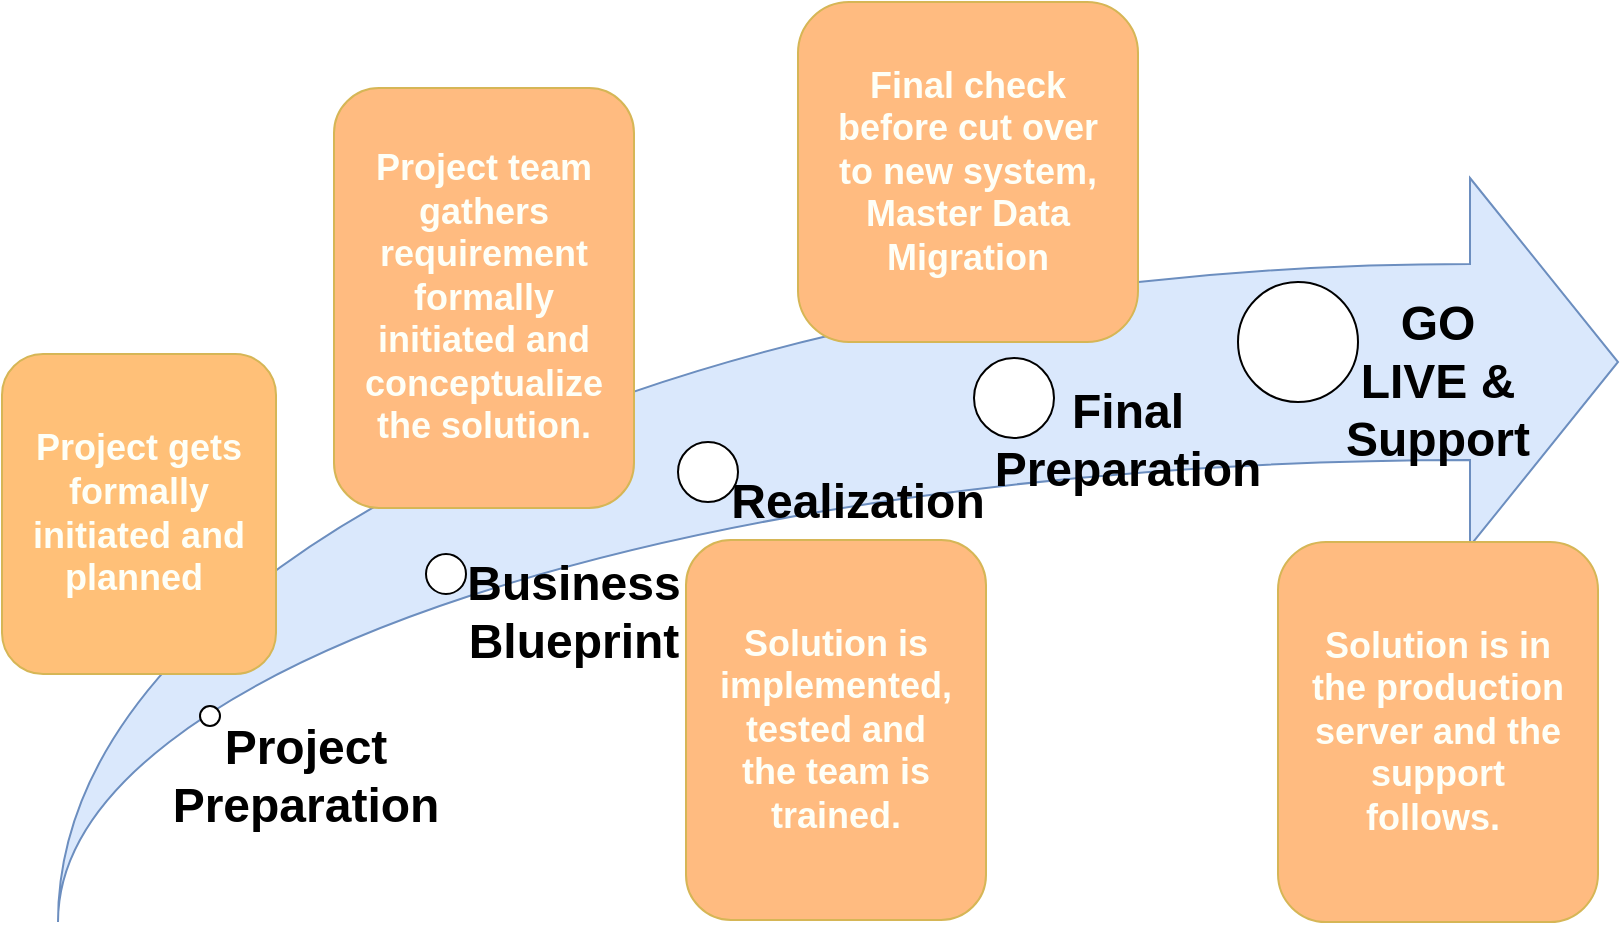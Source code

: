 <mxfile version="13.6.6" type="github">
  <diagram id="eaValxSXPdGNPWjf7hFO" name="Page-1">
    <mxGraphModel dx="868" dy="433" grid="1" gridSize="10" guides="1" tooltips="1" connect="1" arrows="1" fold="1" page="1" pageScale="1" pageWidth="827" pageHeight="1169" math="0" shadow="0">
      <root>
        <mxCell id="0" />
        <mxCell id="1" parent="0" />
        <mxCell id="7H0HyekD601WEjkAQri7-1" value="" style="html=1;shadow=0;dashed=0;align=center;verticalAlign=middle;shape=mxgraph.arrows2.jumpInArrow;dy=49;dx=74;arrowHead=184;fillColor=#dae8fc;strokeColor=#6c8ebf;" vertex="1" parent="1">
          <mxGeometry x="40" y="108" width="780" height="372" as="geometry" />
        </mxCell>
        <mxCell id="7H0HyekD601WEjkAQri7-3" value="&lt;font style=&quot;font-size: 18px&quot;&gt;&lt;b&gt;Project gets&lt;br&gt;formally&lt;br&gt;initiated and&lt;br&gt;planned&amp;nbsp;&lt;/b&gt;&lt;/font&gt;" style="rounded=1;whiteSpace=wrap;html=1;strokeColor=#d6b656;fillColor=#FFC078;fontColor=#FEFFF7;" vertex="1" parent="1">
          <mxGeometry x="12" y="196" width="137" height="160" as="geometry" />
        </mxCell>
        <mxCell id="7H0HyekD601WEjkAQri7-4" value="&lt;font style=&quot;font-size: 18px&quot;&gt;&lt;b&gt;Project team&lt;br&gt;gathers&lt;br&gt;requirement&lt;br&gt;formally&lt;br&gt;initiated and&lt;br&gt;conceptualize&lt;br&gt;the solution.&lt;/b&gt;&lt;/font&gt;" style="rounded=1;whiteSpace=wrap;html=1;strokeColor=#d6b656;fillColor=#FFBB80;fontColor=#FEFFF7;" vertex="1" parent="1">
          <mxGeometry x="178" y="63" width="150" height="210" as="geometry" />
        </mxCell>
        <mxCell id="7H0HyekD601WEjkAQri7-5" value="&lt;font style=&quot;font-size: 18px&quot;&gt;&lt;b&gt;Solution is in&lt;br&gt;the production&lt;br&gt;server and the&lt;br&gt;support&lt;br&gt;follows.&amp;nbsp;&lt;/b&gt;&lt;/font&gt;" style="rounded=1;whiteSpace=wrap;html=1;strokeColor=#d6b656;fillColor=#FFBB80;fontColor=#FEFFF7;" vertex="1" parent="1">
          <mxGeometry x="650" y="290" width="160" height="190" as="geometry" />
        </mxCell>
        <mxCell id="7H0HyekD601WEjkAQri7-6" value="&lt;font style=&quot;font-size: 18px&quot;&gt;&lt;b&gt;Solution is&lt;br&gt;implemented,&lt;br&gt;tested and&lt;br&gt;the team is&lt;br&gt;trained.&lt;/b&gt;&lt;/font&gt;" style="rounded=1;whiteSpace=wrap;html=1;strokeColor=#d6b656;fillColor=#FFBB80;fontColor=#FEFFF7;" vertex="1" parent="1">
          <mxGeometry x="354" y="289" width="150" height="190" as="geometry" />
        </mxCell>
        <mxCell id="7H0HyekD601WEjkAQri7-7" value="&lt;font style=&quot;font-size: 18px&quot;&gt;&lt;b&gt;Final check&lt;br&gt;before cut over&lt;br&gt;to new system,&lt;br&gt;Master Data&lt;br&gt;Migration&lt;/b&gt;&lt;/font&gt;" style="rounded=1;whiteSpace=wrap;html=1;strokeColor=#d6b656;fillColor=#FFBB80;fontColor=#FEFFF7;" vertex="1" parent="1">
          <mxGeometry x="410" y="20" width="170" height="170" as="geometry" />
        </mxCell>
        <mxCell id="7H0HyekD601WEjkAQri7-8" value="" style="ellipse;whiteSpace=wrap;html=1;aspect=fixed;" vertex="1" parent="1">
          <mxGeometry x="111" y="372" width="10" height="10" as="geometry" />
        </mxCell>
        <mxCell id="7H0HyekD601WEjkAQri7-10" value="&lt;font style=&quot;font-size: 24px&quot;&gt;&lt;b&gt;Project &lt;br&gt;Preparation&lt;/b&gt;&lt;/font&gt;" style="text;html=1;strokeColor=none;fillColor=none;align=center;verticalAlign=middle;whiteSpace=wrap;rounded=0;" vertex="1" parent="1">
          <mxGeometry x="110" y="397" width="108" height="20" as="geometry" />
        </mxCell>
        <mxCell id="7H0HyekD601WEjkAQri7-11" value="" style="ellipse;whiteSpace=wrap;html=1;aspect=fixed;" vertex="1" parent="1">
          <mxGeometry x="224" y="296" width="20" height="20" as="geometry" />
        </mxCell>
        <mxCell id="7H0HyekD601WEjkAQri7-15" value="&lt;font style=&quot;font-size: 24px&quot;&gt;&lt;b&gt;Business&lt;br&gt;Blueprint&lt;/b&gt;&lt;/font&gt;" style="text;html=1;strokeColor=none;fillColor=none;align=center;verticalAlign=middle;whiteSpace=wrap;rounded=0;" vertex="1" parent="1">
          <mxGeometry x="238" y="300" width="120" height="50" as="geometry" />
        </mxCell>
        <mxCell id="7H0HyekD601WEjkAQri7-16" value="" style="ellipse;whiteSpace=wrap;html=1;aspect=fixed;" vertex="1" parent="1">
          <mxGeometry x="350" y="240" width="30" height="30" as="geometry" />
        </mxCell>
        <mxCell id="7H0HyekD601WEjkAQri7-17" value="&lt;font style=&quot;font-size: 24px&quot;&gt;&lt;b&gt;Realization&lt;/b&gt;&lt;/font&gt;" style="text;html=1;strokeColor=none;fillColor=none;align=center;verticalAlign=middle;whiteSpace=wrap;rounded=0;" vertex="1" parent="1">
          <mxGeometry x="420" y="260" width="40" height="20" as="geometry" />
        </mxCell>
        <mxCell id="7H0HyekD601WEjkAQri7-18" value="" style="ellipse;whiteSpace=wrap;html=1;aspect=fixed;" vertex="1" parent="1">
          <mxGeometry x="498" y="198" width="40" height="40" as="geometry" />
        </mxCell>
        <mxCell id="7H0HyekD601WEjkAQri7-19" value="&lt;font style=&quot;font-size: 24px&quot;&gt;&lt;b&gt;Final&lt;br&gt;Preparation&lt;/b&gt;&lt;/font&gt;" style="text;html=1;strokeColor=none;fillColor=none;align=center;verticalAlign=middle;whiteSpace=wrap;rounded=0;" vertex="1" parent="1">
          <mxGeometry x="555" y="229" width="40" height="20" as="geometry" />
        </mxCell>
        <mxCell id="7H0HyekD601WEjkAQri7-20" value="" style="ellipse;whiteSpace=wrap;html=1;aspect=fixed;" vertex="1" parent="1">
          <mxGeometry x="630" y="160" width="60" height="60" as="geometry" />
        </mxCell>
        <mxCell id="7H0HyekD601WEjkAQri7-21" value="&lt;font style=&quot;font-size: 24px&quot;&gt;&lt;b&gt;GO LIVE &amp;amp;&lt;br&gt;Support&lt;/b&gt;&lt;/font&gt;" style="text;html=1;strokeColor=none;fillColor=none;align=center;verticalAlign=middle;whiteSpace=wrap;rounded=0;" vertex="1" parent="1">
          <mxGeometry x="710" y="200" width="40" height="20" as="geometry" />
        </mxCell>
      </root>
    </mxGraphModel>
  </diagram>
</mxfile>
